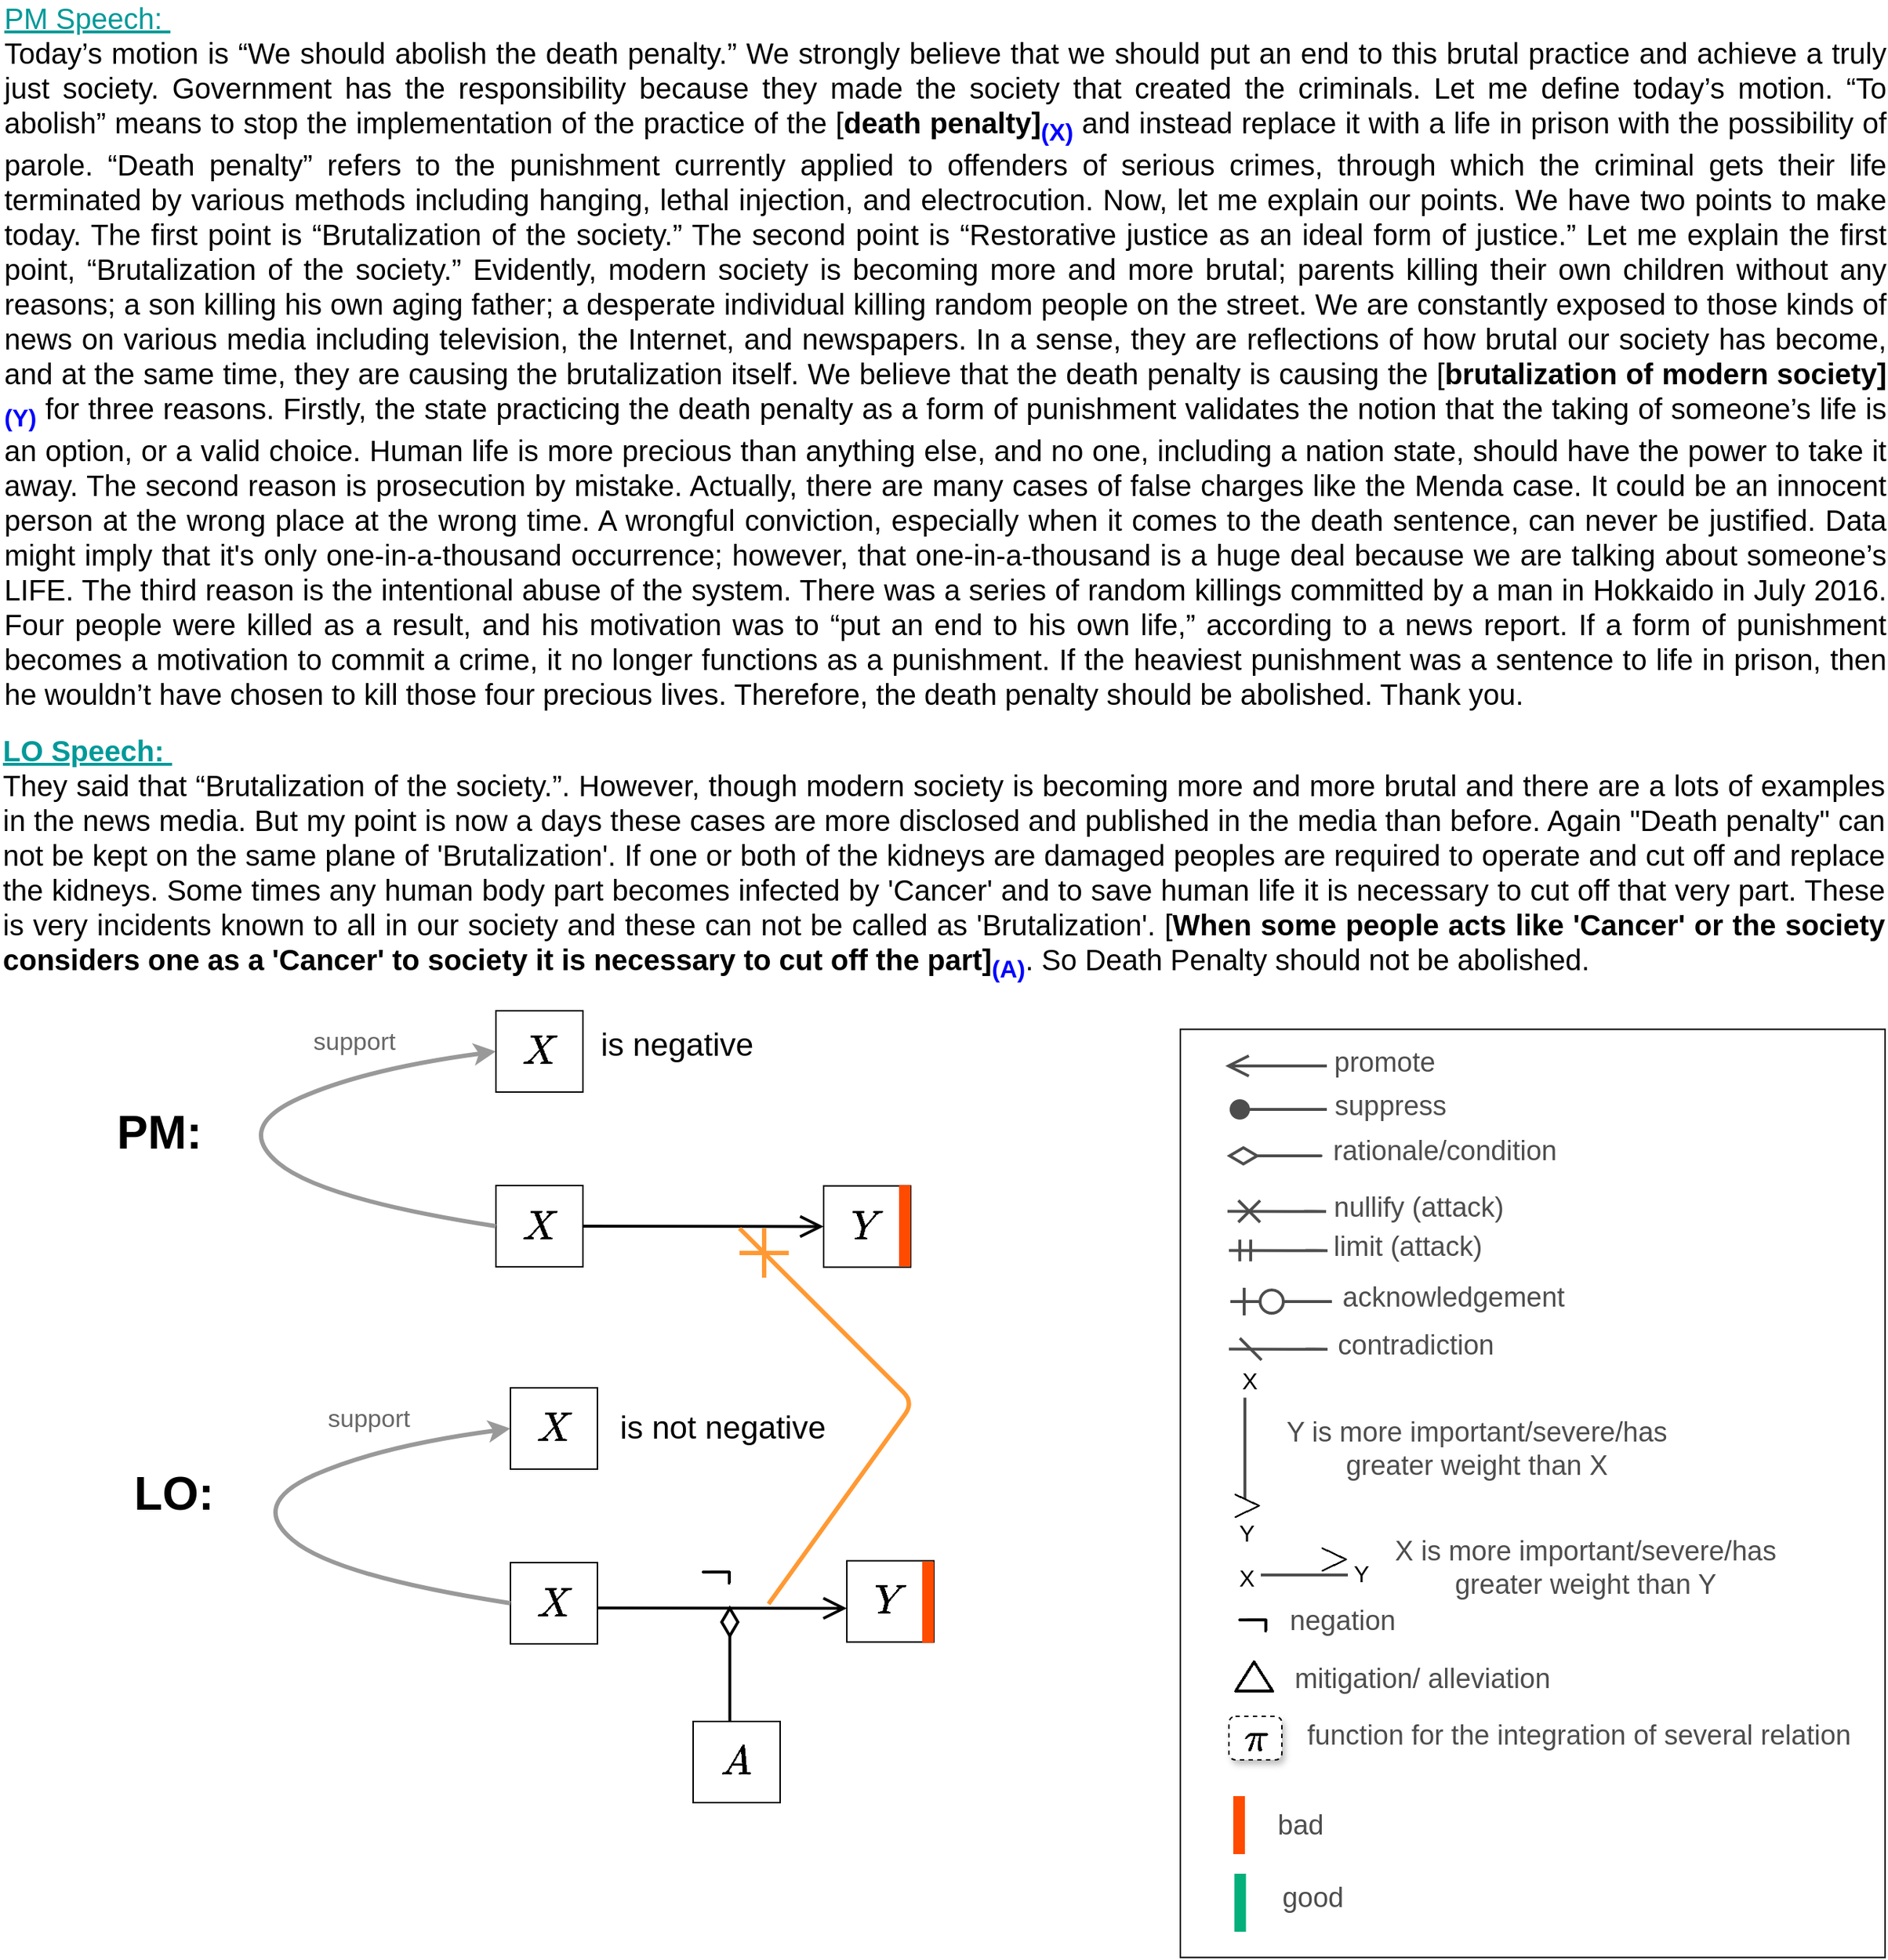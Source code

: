 <mxfile version="16.1.2" type="device"><diagram id="NebdKccpn1Tcwdz-Rh-k" name="Page-1"><mxGraphModel dx="1261" dy="2596" grid="1" gridSize="10" guides="1" tooltips="1" connect="1" arrows="1" fold="1" page="1" pageScale="1" pageWidth="1100" pageHeight="1700" math="1" shadow="0"><root><mxCell id="0"/><mxCell id="1" parent="0"/><mxCell id="hxbpiilZ5t23awxEjxiz-1" value="&lt;div style=&quot;text-align: justify ; font-size: 20px&quot;&gt;&lt;font style=&quot;font-size: 20px&quot; color=&quot;#009999&quot;&gt;&lt;u&gt;PM Speech:&amp;nbsp;&lt;/u&gt;&lt;/font&gt;&lt;/div&gt;&lt;div style=&quot;text-align: justify&quot;&gt;&lt;span style=&quot;font-size: 20px&quot;&gt;Today’s motion is “We should abolish the death penalty.” We strongly believe that we should put an end to this brutal practice and achieve a truly just society. Government has the responsibility because they made the society that created the criminals. Let me define today’s motion. “To abolish” means to stop the implementation of the practice of the [&lt;b&gt;death penalty]&lt;sub&gt;&lt;font color=&quot;#0000ff&quot;&gt;(X)&lt;/font&gt;&lt;/sub&gt;&lt;/b&gt; and instead replace it with a life in prison with the possibility of parole. “Death penalty” refers to the punishment currently applied to offenders of serious crimes, through which the criminal gets their life terminated by various methods including hanging, lethal injection, and electrocution. Now, let me explain our points. We have two points to make today. The first point is “Brutalization of the society.” The second point is “Restorative justice as an ideal form of justice.” Let me explain the first point, “Brutalization of the society.” Evidently, modern society is becoming more and more brutal; parents killing their own children without any reasons; a son killing his own aging father; a desperate individual killing random people on the street. We are constantly exposed to those kinds of news on various media including television, the Internet, and newspapers. In a sense, they are reflections of how brutal our society has become, and at the same time, they are causing the brutalization itself. We believe that the death penalty is causing the [&lt;b&gt;brutalization of modern society]&lt;sub&gt;&lt;font color=&quot;#0000ff&quot;&gt;(Y)&lt;/font&gt;&lt;/sub&gt;&lt;/b&gt; for three reasons. Firstly, the state practicing the death penalty as a form of punishment validates the notion that the taking of someone’s life is an option, or a valid choice. Human life is more precious than anything else, and no one, including a nation state, should have the power to take it away. The second reason is prosecution by mistake. Actually, there are many cases of false charges like the Menda case. It could be an innocent person at the wrong place at the wrong time. A wrongful conviction, especially when it comes to the death sentence, can never be justified. Data might imply that it's only one-in-a-thousand occurrence; however, that one-in-a-thousand is a huge deal because we are talking about someone’s LIFE. The third reason is the intentional abuse of the system. There was a series of random killings committed by a man in Hokkaido in July 2016. Four people were killed as a result, and his motivation was to “put an end to his own life,” according to a news report. If a form of punishment becomes a motivation to commit a crime, it no longer functions as a punishment. If the heaviest punishment was a sentence to life in prison, then he wouldn’t have chosen to kill those four precious lives. Therefore, the death penalty should be abolished. Thank you.&lt;/span&gt;&lt;br&gt;&lt;/div&gt;" style="text;html=1;strokeColor=none;fillColor=none;align=left;verticalAlign=middle;whiteSpace=wrap;rounded=0;" parent="1" vertex="1"><mxGeometry x="531" y="-187" width="1300" height="490" as="geometry"/></mxCell><mxCell id="hxbpiilZ5t23awxEjxiz-2" value="&lt;font size=&quot;1&quot;&gt;&lt;b style=&quot;font-size: 32px&quot;&gt;PM:&lt;/b&gt;&lt;/font&gt;" style="text;html=1;strokeColor=none;fillColor=none;align=center;verticalAlign=middle;whiteSpace=wrap;rounded=0;" parent="1" vertex="1"><mxGeometry x="600" y="574" width="80" height="40" as="geometry"/></mxCell><mxCell id="hxbpiilZ5t23awxEjxiz-3" value="&lt;font size=&quot;1&quot;&gt;&lt;b style=&quot;font-size: 32px&quot;&gt;LO:&lt;/b&gt;&lt;/font&gt;" style="text;html=1;strokeColor=none;fillColor=none;align=center;verticalAlign=middle;whiteSpace=wrap;rounded=0;" parent="1" vertex="1"><mxGeometry x="610" y="822.75" width="80" height="40" as="geometry"/></mxCell><mxCell id="hxbpiilZ5t23awxEjxiz-4" value="&lt;font style=&quot;font-size: 24px&quot;&gt;$$X$$&lt;/font&gt;" style="whiteSpace=wrap;html=1;align=center;" parent="1" vertex="1"><mxGeometry x="872" y="510" width="60" height="56" as="geometry"/></mxCell><mxCell id="hxbpiilZ5t23awxEjxiz-5" value="&lt;font style=&quot;font-size: 22px&quot;&gt;is negative&lt;/font&gt;" style="text;html=1;strokeColor=none;fillColor=none;align=center;verticalAlign=middle;whiteSpace=wrap;rounded=0;" parent="1" vertex="1"><mxGeometry x="942" y="516.5" width="110" height="35" as="geometry"/></mxCell><mxCell id="hxbpiilZ5t23awxEjxiz-6" value="&lt;font style=&quot;font-size: 24px&quot;&gt;$$X$$&lt;/font&gt;" style="whiteSpace=wrap;html=1;align=center;" parent="1" vertex="1"><mxGeometry x="872" y="630.5" width="60" height="56" as="geometry"/></mxCell><mxCell id="hxbpiilZ5t23awxEjxiz-7" value="&lt;font style=&quot;font-size: 24px&quot;&gt;$$Y$$&lt;/font&gt;" style="whiteSpace=wrap;html=1;align=center;" parent="1" vertex="1"><mxGeometry x="1098" y="630.75" width="60" height="56" as="geometry"/></mxCell><mxCell id="hxbpiilZ5t23awxEjxiz-8" value="" style="whiteSpace=wrap;html=1;fontColor=#666666;strokeColor=none;fillColor=#FF4B00;" parent="1" vertex="1"><mxGeometry x="1150" y="630.25" width="8" height="56" as="geometry"/></mxCell><mxCell id="hxbpiilZ5t23awxEjxiz-9" value="" style="endArrow=open;html=1;fontColor=#666666;endSize=12;entryX=0;entryY=0.5;entryDx=0;entryDy=0;endFill=0;strokeWidth=2;exitX=1;exitY=0.5;exitDx=0;exitDy=0;" parent="1" source="hxbpiilZ5t23awxEjxiz-6" target="hxbpiilZ5t23awxEjxiz-7" edge="1"><mxGeometry width="50" height="50" relative="1" as="geometry"><mxPoint x="978" y="658.16" as="sourcePoint"/><mxPoint x="1070.0" y="658.16" as="targetPoint"/></mxGeometry></mxCell><mxCell id="hxbpiilZ5t23awxEjxiz-10" value="" style="curved=1;endArrow=classic;html=1;strokeWidth=3;exitX=0;exitY=0.5;exitDx=0;exitDy=0;entryX=0;entryY=0.5;entryDx=0;entryDy=0;strokeColor=#999999;" parent="1" source="hxbpiilZ5t23awxEjxiz-6" target="hxbpiilZ5t23awxEjxiz-4" edge="1"><mxGeometry width="50" height="50" relative="1" as="geometry"><mxPoint x="592" y="660" as="sourcePoint"/><mxPoint x="642" y="610" as="targetPoint"/><Array as="points"><mxPoint x="752" y="640"/><mxPoint x="692" y="590"/><mxPoint x="782" y="550"/></Array></mxGeometry></mxCell><mxCell id="hxbpiilZ5t23awxEjxiz-11" value="&lt;font style=&quot;font-size: 17px&quot; color=&quot;#666666&quot;&gt;support&lt;/font&gt;" style="text;html=1;fillColor=none;align=center;verticalAlign=middle;whiteSpace=wrap;rounded=0;rotation=0;" parent="1" vertex="1"><mxGeometry x="742" y="516.5" width="65" height="30" as="geometry"/></mxCell><mxCell id="hxbpiilZ5t23awxEjxiz-12" value="&lt;font style=&quot;font-size: 24px&quot;&gt;$$X$$&lt;/font&gt;" style="whiteSpace=wrap;html=1;align=center;" parent="1" vertex="1"><mxGeometry x="882" y="770" width="60" height="56" as="geometry"/></mxCell><mxCell id="hxbpiilZ5t23awxEjxiz-13" value="&lt;font style=&quot;font-size: 22px&quot;&gt;is not negative&lt;/font&gt;" style="text;html=1;strokeColor=none;fillColor=none;align=center;verticalAlign=middle;whiteSpace=wrap;rounded=0;" parent="1" vertex="1"><mxGeometry x="947" y="780.5" width="163" height="35" as="geometry"/></mxCell><mxCell id="hxbpiilZ5t23awxEjxiz-14" value="&lt;font style=&quot;font-size: 24px&quot;&gt;$$X$$&lt;/font&gt;" style="whiteSpace=wrap;html=1;align=center;" parent="1" vertex="1"><mxGeometry x="882" y="890.5" width="60" height="56" as="geometry"/></mxCell><mxCell id="hxbpiilZ5t23awxEjxiz-15" value="" style="curved=1;endArrow=classic;html=1;strokeWidth=3;exitX=0;exitY=0.5;exitDx=0;exitDy=0;entryX=0;entryY=0.5;entryDx=0;entryDy=0;strokeColor=#999999;" parent="1" source="hxbpiilZ5t23awxEjxiz-14" target="hxbpiilZ5t23awxEjxiz-12" edge="1"><mxGeometry width="50" height="50" relative="1" as="geometry"><mxPoint x="602" y="920" as="sourcePoint"/><mxPoint x="652" y="870" as="targetPoint"/><Array as="points"><mxPoint x="762" y="900"/><mxPoint x="702" y="850"/><mxPoint x="792" y="810"/></Array></mxGeometry></mxCell><mxCell id="hxbpiilZ5t23awxEjxiz-16" value="&lt;font style=&quot;font-size: 17px&quot; color=&quot;#666666&quot;&gt;support&lt;/font&gt;" style="text;html=1;fillColor=none;align=center;verticalAlign=middle;whiteSpace=wrap;rounded=0;rotation=0;" parent="1" vertex="1"><mxGeometry x="752" y="776.5" width="65" height="30" as="geometry"/></mxCell><mxCell id="hxbpiilZ5t23awxEjxiz-17" value="&lt;div style=&quot;text-align: justify ; font-size: 20px&quot;&gt;&lt;font style=&quot;font-size: 20px&quot; color=&quot;#009999&quot;&gt;&lt;b&gt;&lt;u&gt;LO Speech:&amp;nbsp;&lt;/u&gt;&lt;/b&gt;&lt;/font&gt;&lt;/div&gt;&lt;div style=&quot;text-align: justify&quot;&gt;&lt;span style=&quot;font-size: 20px&quot;&gt;They said that “Brutalization of the society.”. However, though modern society is becoming more and more brutal and there are a lots of examples in the news media. But my point is now a days these cases are more disclosed and published in the media than before. Again &quot;Death penalty&quot; can not be kept on the same plane of 'Brutalization'. If one or both of the kidneys are damaged peoples are required to operate and cut off and replace the kidneys. Some times any human body part becomes infected by 'Cancer' and to save human life it is necessary to cut off that very part. These is very incidents known to all in our society and these can not be called as 'Brutalization'. [&lt;b&gt;When some people acts like 'Cancer' or the society considers one as a 'Cancer' to society it is necessary to cut off the part]&lt;sub&gt;&lt;font color=&quot;#0000ff&quot;&gt;(A)&lt;/font&gt;&lt;/sub&gt;&lt;/b&gt;. So Death Penalty should not be abolished.&lt;/span&gt;&lt;br&gt;&lt;/div&gt;" style="text;html=1;strokeColor=none;fillColor=none;align=left;verticalAlign=middle;whiteSpace=wrap;rounded=0;" parent="1" vertex="1"><mxGeometry x="530" y="320" width="1300" height="170" as="geometry"/></mxCell><mxCell id="hxbpiilZ5t23awxEjxiz-18" value="&lt;font style=&quot;font-size: 24px&quot;&gt;$$Y$$&lt;/font&gt;" style="whiteSpace=wrap;html=1;align=center;" parent="1" vertex="1"><mxGeometry x="1114" y="889.25" width="60" height="56" as="geometry"/></mxCell><mxCell id="hxbpiilZ5t23awxEjxiz-19" value="" style="whiteSpace=wrap;html=1;fontColor=#666666;strokeColor=none;fillColor=#FF4B00;" parent="1" vertex="1"><mxGeometry x="1166" y="889.75" width="8" height="56" as="geometry"/></mxCell><mxCell id="hxbpiilZ5t23awxEjxiz-43" value="" style="endArrow=none;html=1;endSize=0;strokeWidth=3;startArrow=cross;startFill=0;startSize=20;strokeColor=#FF9933;" parent="1" edge="1"><mxGeometry width="50" height="50" relative="1" as="geometry"><mxPoint x="1040" y="660" as="sourcePoint"/><mxPoint x="1060" y="919" as="targetPoint"/><Array as="points"><mxPoint x="1160" y="780"/></Array></mxGeometry></mxCell><mxCell id="hxbpiilZ5t23awxEjxiz-44" value="" style="endArrow=none;html=1;endSize=0;strokeColor=#000000;strokeWidth=2;startArrow=diamondThin;startFill=0;startSize=17;entryX=0.5;entryY=0;entryDx=0;entryDy=0;" parent="1" edge="1"><mxGeometry width="50" height="50" relative="1" as="geometry"><mxPoint x="1033.29" y="920.0" as="sourcePoint"/><mxPoint x="1033.29" y="1004" as="targetPoint"/><Array as="points"/></mxGeometry></mxCell><mxCell id="hxbpiilZ5t23awxEjxiz-45" value="&lt;font style=&quot;font-size: 24px&quot;&gt;$$A$$&lt;/font&gt;" style="whiteSpace=wrap;html=1;align=center;" parent="1" vertex="1"><mxGeometry x="1008" y="1000" width="60" height="56" as="geometry"/></mxCell><mxCell id="hxbpiilZ5t23awxEjxiz-54" value="" style="endArrow=open;html=1;fontColor=#666666;endSize=12;endFill=0;strokeWidth=2;exitX=1;exitY=0.5;exitDx=0;exitDy=0;" parent="1" edge="1"><mxGeometry width="50" height="50" relative="1" as="geometry"><mxPoint x="942" y="921.75" as="sourcePoint"/><mxPoint x="1114" y="922.0" as="targetPoint"/></mxGeometry></mxCell><mxCell id="r9-430a_Gd0F9H9eE49Z-1" value="&lt;font style=&quot;font-size: 26px&quot;&gt;$$\boldsymbol{\neg}$$&lt;/font&gt;" style="text;html=1;strokeColor=none;fillColor=none;align=center;verticalAlign=middle;whiteSpace=wrap;rounded=0;" parent="1" vertex="1"><mxGeometry x="969" y="881" width="110" height="35" as="geometry"/></mxCell><mxCell id="ZIzCXdp6txhY2xIHPQbX-1" value="" style="rounded=0;whiteSpace=wrap;html=1;glass=0;sketch=0;strokeColor=default;fillColor=none;" vertex="1" parent="1"><mxGeometry x="1344" y="522.75" width="486" height="640" as="geometry"/></mxCell><mxCell id="ZIzCXdp6txhY2xIHPQbX-2" value="" style="endArrow=ERzeroToOne;html=1;endFill=1;endSize=16;strokeWidth=2;strokeColor=#4D4D4D;" edge="1" parent="1"><mxGeometry width="50" height="50" relative="1" as="geometry"><mxPoint x="1448.5" y="710.5" as="sourcePoint"/><mxPoint x="1378.5" y="710.5" as="targetPoint"/></mxGeometry></mxCell><mxCell id="ZIzCXdp6txhY2xIHPQbX-3" value="" style="endArrow=none;html=1;endSize=16;strokeWidth=2;strokeColor=#4D4D4D;" edge="1" parent="1"><mxGeometry width="50" height="50" relative="1" as="geometry"><mxPoint x="1388.5" y="846.75" as="sourcePoint"/><mxPoint x="1388.5" y="776.75" as="targetPoint"/></mxGeometry></mxCell><mxCell id="ZIzCXdp6txhY2xIHPQbX-4" value="&lt;span style=&quot;font-size: 24px&quot;&gt;&lt;font style=&quot;font-size: 24px&quot;&gt;$$&amp;gt;$$&lt;/font&gt;&lt;/span&gt;" style="text;html=1;strokeColor=none;fillColor=none;align=center;verticalAlign=middle;whiteSpace=wrap;rounded=0;fontSize=24;fontStyle=1;horizontal=1;" vertex="1" parent="1"><mxGeometry x="1369.5" y="839.75" width="40" height="20" as="geometry"/></mxCell><mxCell id="ZIzCXdp6txhY2xIHPQbX-5" value="&lt;span style=&quot;font-size: 19px&quot;&gt;Y is more important/severe/has greater weight than X&lt;/span&gt;" style="text;html=1;strokeColor=none;fillColor=none;align=center;verticalAlign=middle;whiteSpace=wrap;rounded=0;fontColor=#4D4D4D;" vertex="1" parent="1"><mxGeometry x="1400.5" y="786.75" width="294.5" height="50" as="geometry"/></mxCell><mxCell id="ZIzCXdp6txhY2xIHPQbX-6" value="&lt;font style=&quot;font-size: 16px&quot;&gt;X&lt;/font&gt;" style="text;html=1;strokeColor=none;fillColor=none;align=center;verticalAlign=middle;whiteSpace=wrap;rounded=0;fontSize=14;" vertex="1" parent="1"><mxGeometry x="1371.5" y="754.5" width="40" height="20" as="geometry"/></mxCell><mxCell id="ZIzCXdp6txhY2xIHPQbX-7" value="&lt;font style=&quot;font-size: 16px&quot;&gt;Y&lt;/font&gt;" style="text;html=1;strokeColor=none;fillColor=none;align=center;verticalAlign=middle;whiteSpace=wrap;rounded=0;fontSize=14;" vertex="1" parent="1"><mxGeometry x="1369.5" y="859.75" width="40" height="20" as="geometry"/></mxCell><mxCell id="ZIzCXdp6txhY2xIHPQbX-8" value="" style="endArrow=none;html=1;endSize=0;strokeWidth=2;startArrow=cross;startFill=0;startSize=12;strokeColor=#4D4D4D;" edge="1" parent="1"><mxGeometry width="50" height="50" relative="1" as="geometry"><mxPoint x="1376.5" y="648.25" as="sourcePoint"/><mxPoint x="1444.5" y="648.37" as="targetPoint"/><Array as="points"><mxPoint x="1444.5" y="648.37"/><mxPoint x="1426.5" y="648.25"/></Array></mxGeometry></mxCell><mxCell id="ZIzCXdp6txhY2xIHPQbX-9" value="&lt;font style=&quot;font-size: 19px&quot;&gt;nullify (attack)&lt;/font&gt;" style="text;html=1;strokeColor=none;fillColor=none;align=center;verticalAlign=middle;whiteSpace=wrap;rounded=0;fontColor=#4D4D4D;" vertex="1" parent="1"><mxGeometry x="1438.5" y="628.5" width="138.5" height="34" as="geometry"/></mxCell><mxCell id="ZIzCXdp6txhY2xIHPQbX-10" value="" style="endArrow=open;html=1;fontColor=#666666;endSize=12;endFill=0;strokeWidth=2;strokeColor=#4D4D4D;" edge="1" parent="1"><mxGeometry width="50" height="50" relative="1" as="geometry"><mxPoint x="1445" y="548" as="sourcePoint"/><mxPoint x="1375" y="548" as="targetPoint"/></mxGeometry></mxCell><mxCell id="ZIzCXdp6txhY2xIHPQbX-11" value="&lt;span style=&quot;font-size: 19px&quot;&gt;promote&lt;/span&gt;" style="text;html=1;strokeColor=none;fillColor=none;align=center;verticalAlign=middle;whiteSpace=wrap;rounded=0;fontColor=#4D4D4D;" vertex="1" parent="1"><mxGeometry x="1445" y="529" width="80" height="34" as="geometry"/></mxCell><mxCell id="ZIzCXdp6txhY2xIHPQbX-12" value="" style="endArrow=oval;html=1;fontColor=#666666;endSize=12;endFill=1;strokeWidth=2;strokeColor=#4D4D4D;" edge="1" parent="1"><mxGeometry width="50" height="50" relative="1" as="geometry"><mxPoint x="1445" y="578" as="sourcePoint"/><mxPoint x="1385" y="578" as="targetPoint"/></mxGeometry></mxCell><mxCell id="ZIzCXdp6txhY2xIHPQbX-13" value="&lt;span style=&quot;font-size: 19px&quot;&gt;suppress&lt;/span&gt;" style="text;html=1;strokeColor=none;fillColor=none;align=center;verticalAlign=middle;whiteSpace=wrap;rounded=0;fontColor=#4D4D4D;" vertex="1" parent="1"><mxGeometry x="1449" y="559" width="80" height="34" as="geometry"/></mxCell><mxCell id="ZIzCXdp6txhY2xIHPQbX-14" value="" style="endArrow=none;html=1;endSize=0;strokeWidth=2;startArrow=diamondThin;startFill=0;startSize=17;strokeColor=#4D4D4D;" edge="1" parent="1"><mxGeometry width="50" height="50" relative="1" as="geometry"><mxPoint x="1376" y="610.0" as="sourcePoint"/><mxPoint x="1414" y="610.0" as="targetPoint"/><Array as="points"><mxPoint x="1446" y="610"/><mxPoint x="1424" y="610"/></Array></mxGeometry></mxCell><mxCell id="ZIzCXdp6txhY2xIHPQbX-15" value="&lt;font style=&quot;font-size: 19px&quot;&gt;rationale/condition&lt;/font&gt;" style="text;html=1;strokeColor=none;fillColor=none;align=center;verticalAlign=middle;whiteSpace=wrap;rounded=0;fontColor=#4D4D4D;" vertex="1" parent="1"><mxGeometry x="1441" y="590" width="171" height="34" as="geometry"/></mxCell><mxCell id="ZIzCXdp6txhY2xIHPQbX-16" value="&lt;font style=&quot;font-size: 19px&quot;&gt;acknowledgement&lt;/font&gt;" style="text;html=1;strokeColor=none;fillColor=none;align=center;verticalAlign=middle;whiteSpace=wrap;rounded=0;fontColor=#4D4D4D;" vertex="1" parent="1"><mxGeometry x="1449" y="690.5" width="167" height="34" as="geometry"/></mxCell><mxCell id="ZIzCXdp6txhY2xIHPQbX-17" value="" style="endArrow=none;html=1;endSize=16;strokeWidth=2;strokeColor=#4D4D4D;" edge="1" parent="1"><mxGeometry width="50" height="50" relative="1" as="geometry"><mxPoint x="1459.5" y="899.0" as="sourcePoint"/><mxPoint x="1399.5" y="899.0" as="targetPoint"/></mxGeometry></mxCell><mxCell id="ZIzCXdp6txhY2xIHPQbX-18" value="&lt;span style=&quot;font-size: 24px&quot;&gt;&lt;font style=&quot;font-size: 24px&quot;&gt;$$&amp;gt;$$&lt;/font&gt;&lt;/span&gt;" style="text;html=1;strokeColor=none;fillColor=none;align=center;verticalAlign=middle;whiteSpace=wrap;rounded=0;fontSize=24;fontStyle=1;horizontal=1;" vertex="1" parent="1"><mxGeometry x="1429.5" y="877" width="40" height="20" as="geometry"/></mxCell><mxCell id="ZIzCXdp6txhY2xIHPQbX-19" value="&lt;font style=&quot;font-size: 16px&quot;&gt;X&lt;/font&gt;" style="text;html=1;strokeColor=none;fillColor=none;align=center;verticalAlign=middle;whiteSpace=wrap;rounded=0;fontSize=14;" vertex="1" parent="1"><mxGeometry x="1369.5" y="891" width="40" height="20" as="geometry"/></mxCell><mxCell id="ZIzCXdp6txhY2xIHPQbX-20" value="&lt;font style=&quot;font-size: 16px&quot;&gt;Y&lt;/font&gt;" style="text;html=1;strokeColor=none;fillColor=none;align=center;verticalAlign=middle;whiteSpace=wrap;rounded=0;fontSize=14;" vertex="1" parent="1"><mxGeometry x="1448.5" y="888" width="40" height="20" as="geometry"/></mxCell><mxCell id="ZIzCXdp6txhY2xIHPQbX-21" value="&lt;span style=&quot;font-size: 19px&quot;&gt;X is more important/severe/has greater weight&amp;nbsp;&lt;/span&gt;&lt;span style=&quot;font-size: 19px&quot;&gt;than Y&lt;/span&gt;" style="text;html=1;strokeColor=none;fillColor=none;align=center;verticalAlign=middle;whiteSpace=wrap;rounded=0;fontColor=#4D4D4D;" vertex="1" parent="1"><mxGeometry x="1489.5" y="877" width="266.5" height="34" as="geometry"/></mxCell><mxCell id="ZIzCXdp6txhY2xIHPQbX-22" value="" style="endArrow=none;html=1;endSize=0;strokeWidth=2;startArrow=dash;startFill=0;startSize=12;strokeColor=#4D4D4D;" edge="1" parent="1"><mxGeometry width="50" height="50" relative="1" as="geometry"><mxPoint x="1377.5" y="743.25" as="sourcePoint"/><mxPoint x="1445.5" y="743.37" as="targetPoint"/><Array as="points"><mxPoint x="1445.5" y="743.37"/><mxPoint x="1427.5" y="743.25"/></Array></mxGeometry></mxCell><mxCell id="ZIzCXdp6txhY2xIHPQbX-23" value="&lt;font style=&quot;font-size: 19px&quot;&gt;contradiction&lt;/font&gt;" style="text;html=1;strokeColor=none;fillColor=none;align=center;verticalAlign=middle;whiteSpace=wrap;rounded=0;fontColor=#4D4D4D;" vertex="1" parent="1"><mxGeometry x="1451.5" y="723.5" width="109" height="34" as="geometry"/></mxCell><mxCell id="ZIzCXdp6txhY2xIHPQbX-24" value="" style="whiteSpace=wrap;html=1;fontColor=#666666;strokeColor=none;fillColor=#FF4B00;" vertex="1" parent="1"><mxGeometry x="1380.5" y="1051.5" width="8" height="40" as="geometry"/></mxCell><mxCell id="ZIzCXdp6txhY2xIHPQbX-25" value="&lt;span style=&quot;font-size: 19px&quot;&gt;bad&lt;/span&gt;" style="text;html=1;strokeColor=none;fillColor=none;align=center;verticalAlign=middle;whiteSpace=wrap;rounded=0;fontColor=#4D4D4D;" vertex="1" parent="1"><mxGeometry x="1399" y="1054.5" width="55.5" height="34" as="geometry"/></mxCell><mxCell id="ZIzCXdp6txhY2xIHPQbX-26" value="" style="whiteSpace=wrap;html=1;fontColor=#666666;strokeColor=none;fillColor=#03AF7A;" vertex="1" parent="1"><mxGeometry x="1381.25" y="1105" width="8" height="40" as="geometry"/></mxCell><mxCell id="ZIzCXdp6txhY2xIHPQbX-27" value="&lt;span style=&quot;font-size: 19px&quot;&gt;good&lt;/span&gt;" style="text;html=1;strokeColor=none;fillColor=none;align=center;verticalAlign=middle;whiteSpace=wrap;rounded=0;fontColor=#4D4D4D;" vertex="1" parent="1"><mxGeometry x="1402" y="1105" width="66.5" height="34" as="geometry"/></mxCell><mxCell id="ZIzCXdp6txhY2xIHPQbX-28" value="&lt;span style=&quot;font-size: 19px&quot;&gt;mitigation/&amp;nbsp;&lt;/span&gt;&lt;span style=&quot;font-size: 19px&quot;&gt;alleviation&lt;/span&gt;" style="text;html=1;strokeColor=none;fillColor=none;align=center;verticalAlign=middle;whiteSpace=wrap;rounded=0;fontColor=#4D4D4D;" vertex="1" parent="1"><mxGeometry x="1418.25" y="954.25" width="186" height="34" as="geometry"/></mxCell><mxCell id="ZIzCXdp6txhY2xIHPQbX-29" value="&lt;font style=&quot;font-size: 26px&quot;&gt;$$\boldsymbol{\triangle}$$&lt;/font&gt;" style="text;html=1;strokeColor=none;fillColor=none;align=center;verticalAlign=middle;whiteSpace=wrap;rounded=0;" vertex="1" parent="1"><mxGeometry x="1365.25" y="953.25" width="60" height="35" as="geometry"/></mxCell><mxCell id="ZIzCXdp6txhY2xIHPQbX-30" value="&lt;font style=&quot;font-size: 26px&quot;&gt;$$\boldsymbol{\neg}$$&lt;/font&gt;" style="text;html=1;strokeColor=none;fillColor=none;align=center;verticalAlign=middle;whiteSpace=wrap;rounded=0;" vertex="1" parent="1"><mxGeometry x="1363.5" y="914.25" width="60" height="35" as="geometry"/></mxCell><mxCell id="ZIzCXdp6txhY2xIHPQbX-31" value="&lt;span style=&quot;font-size: 19px&quot;&gt;negation&lt;/span&gt;" style="text;html=1;strokeColor=none;fillColor=none;align=center;verticalAlign=middle;whiteSpace=wrap;rounded=0;fontColor=#4D4D4D;" vertex="1" parent="1"><mxGeometry x="1416" y="914.25" width="80" height="34" as="geometry"/></mxCell><mxCell id="ZIzCXdp6txhY2xIHPQbX-32" value="&lt;font style=&quot;font-size: 24px&quot;&gt;$$\pi$$&lt;/font&gt;" style="whiteSpace=wrap;html=1;dashed=1;perimeterSpacing=0;shadow=1;align=center;rounded=1;" vertex="1" parent="1"><mxGeometry x="1377.5" y="996.5" width="36.5" height="30" as="geometry"/></mxCell><mxCell id="ZIzCXdp6txhY2xIHPQbX-33" value="&lt;span style=&quot;font-size: 19px&quot;&gt;function for the integration of several relation&lt;/span&gt;" style="text;html=1;strokeColor=none;fillColor=none;align=center;verticalAlign=middle;whiteSpace=wrap;rounded=0;fontColor=#4D4D4D;" vertex="1" parent="1"><mxGeometry x="1418.25" y="992.5" width="401.75" height="34" as="geometry"/></mxCell><mxCell id="ZIzCXdp6txhY2xIHPQbX-34" value="" style="endArrow=none;html=1;endSize=0;strokeWidth=2;startArrow=ERmandOne;startFill=0;startSize=12;strokeColor=#4D4D4D;" edge="1" parent="1"><mxGeometry width="50" height="50" relative="1" as="geometry"><mxPoint x="1377.5" y="675.25" as="sourcePoint"/><mxPoint x="1445.5" y="675.37" as="targetPoint"/><Array as="points"><mxPoint x="1445.5" y="675.37"/><mxPoint x="1427.5" y="675.25"/></Array></mxGeometry></mxCell><mxCell id="ZIzCXdp6txhY2xIHPQbX-35" value="&lt;span style=&quot;font-size: 19px&quot;&gt;limit (attack)&lt;/span&gt;" style="text;html=1;strokeColor=none;fillColor=none;align=center;verticalAlign=middle;whiteSpace=wrap;rounded=0;fontColor=#4D4D4D;" vertex="1" parent="1"><mxGeometry x="1436.5" y="655.5" width="127.5" height="34" as="geometry"/></mxCell></root></mxGraphModel></diagram></mxfile>